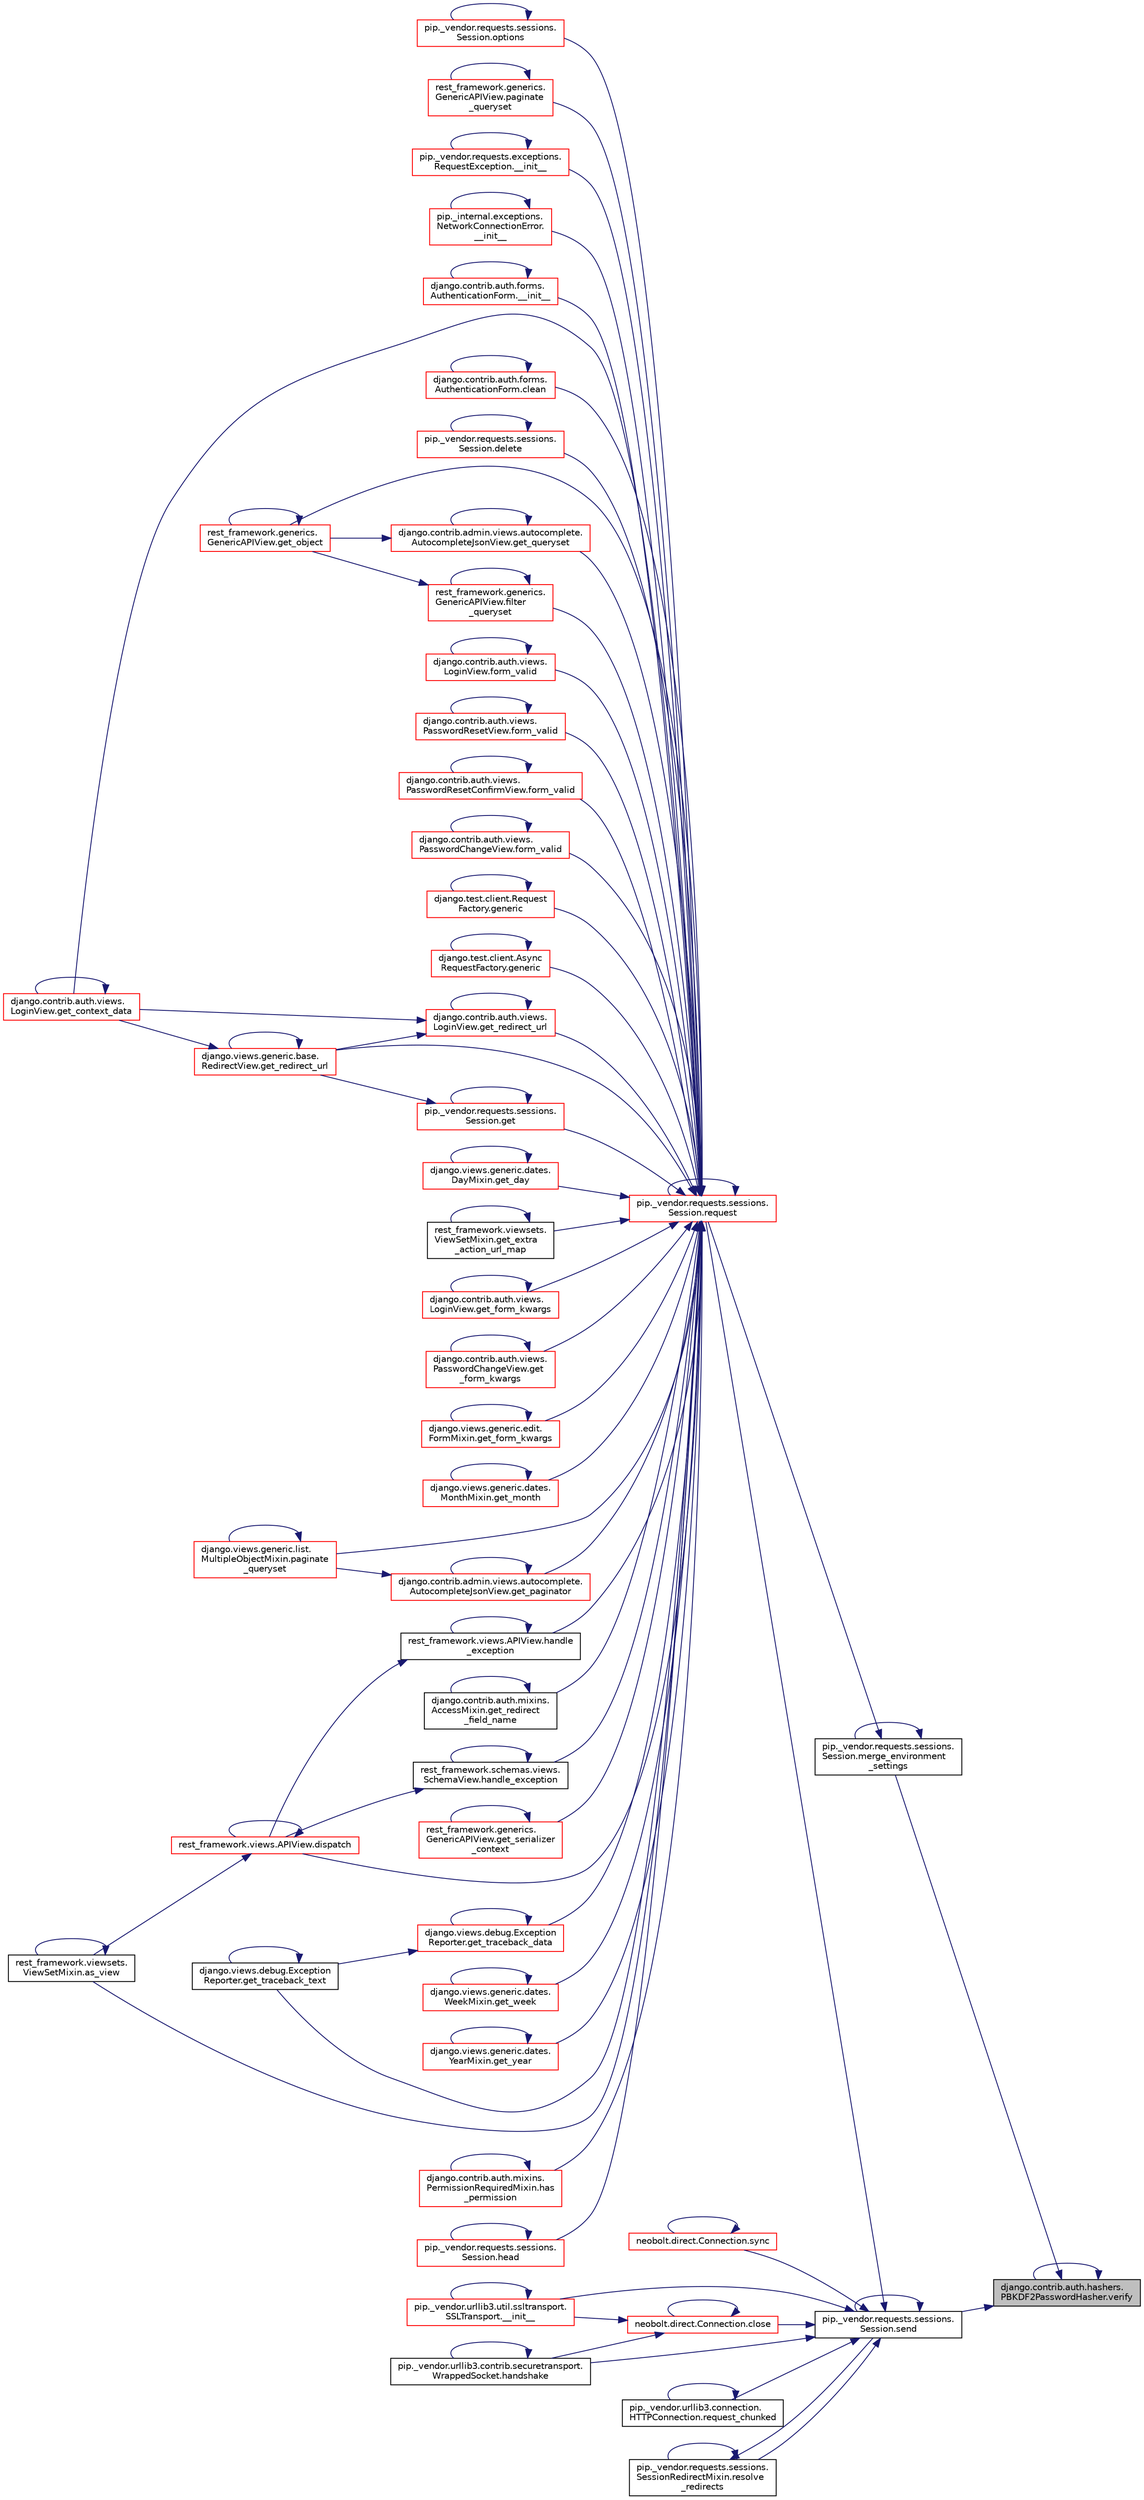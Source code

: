 digraph "django.contrib.auth.hashers.PBKDF2PasswordHasher.verify"
{
 // LATEX_PDF_SIZE
  edge [fontname="Helvetica",fontsize="10",labelfontname="Helvetica",labelfontsize="10"];
  node [fontname="Helvetica",fontsize="10",shape=record];
  rankdir="RL";
  Node1 [label="django.contrib.auth.hashers.\lPBKDF2PasswordHasher.verify",height=0.2,width=0.4,color="black", fillcolor="grey75", style="filled", fontcolor="black",tooltip=" "];
  Node1 -> Node2 [dir="back",color="midnightblue",fontsize="10",style="solid",fontname="Helvetica"];
  Node2 [label="pip._vendor.requests.sessions.\lSession.merge_environment\l_settings",height=0.2,width=0.4,color="black", fillcolor="white", style="filled",URL="$da/de9/classpip_1_1__vendor_1_1requests_1_1sessions_1_1_session.html#a281aa976ac215f2b76d4309e4091a7a4",tooltip=" "];
  Node2 -> Node2 [dir="back",color="midnightblue",fontsize="10",style="solid",fontname="Helvetica"];
  Node2 -> Node3 [dir="back",color="midnightblue",fontsize="10",style="solid",fontname="Helvetica"];
  Node3 [label="pip._vendor.requests.sessions.\lSession.request",height=0.2,width=0.4,color="red", fillcolor="white", style="filled",URL="$da/de9/classpip_1_1__vendor_1_1requests_1_1sessions_1_1_session.html#a718b60e99280c6ef1a346cb6dc0a90c8",tooltip=" "];
  Node3 -> Node4 [dir="back",color="midnightblue",fontsize="10",style="solid",fontname="Helvetica"];
  Node4 [label="pip._vendor.requests.exceptions.\lRequestException.__init__",height=0.2,width=0.4,color="red", fillcolor="white", style="filled",URL="$df/d94/classpip_1_1__vendor_1_1requests_1_1exceptions_1_1_request_exception.html#a8fc54b3d119b656141d4048103b646ee",tooltip=" "];
  Node4 -> Node4 [dir="back",color="midnightblue",fontsize="10",style="solid",fontname="Helvetica"];
  Node3 -> Node249 [dir="back",color="midnightblue",fontsize="10",style="solid",fontname="Helvetica"];
  Node249 [label="pip._internal.exceptions.\lNetworkConnectionError.\l__init__",height=0.2,width=0.4,color="red", fillcolor="white", style="filled",URL="$db/dd8/classpip_1_1__internal_1_1exceptions_1_1_network_connection_error.html#a2c74d67d3b756bc1a611bcd6180dd4e7",tooltip=" "];
  Node249 -> Node249 [dir="back",color="midnightblue",fontsize="10",style="solid",fontname="Helvetica"];
  Node3 -> Node250 [dir="back",color="midnightblue",fontsize="10",style="solid",fontname="Helvetica"];
  Node250 [label="django.contrib.auth.forms.\lAuthenticationForm.__init__",height=0.2,width=0.4,color="red", fillcolor="white", style="filled",URL="$d3/d34/classdjango_1_1contrib_1_1auth_1_1forms_1_1_authentication_form.html#a34702050cb604152ce2d6080dcb745b8",tooltip=" "];
  Node250 -> Node250 [dir="back",color="midnightblue",fontsize="10",style="solid",fontname="Helvetica"];
  Node3 -> Node251 [dir="back",color="midnightblue",fontsize="10",style="solid",fontname="Helvetica"];
  Node251 [label="rest_framework.viewsets.\lViewSetMixin.as_view",height=0.2,width=0.4,color="black", fillcolor="white", style="filled",URL="$d9/d8d/classrest__framework_1_1viewsets_1_1_view_set_mixin.html#ab57221a68375dfaf9b829641d1c712e4",tooltip=" "];
  Node251 -> Node251 [dir="back",color="midnightblue",fontsize="10",style="solid",fontname="Helvetica"];
  Node3 -> Node252 [dir="back",color="midnightblue",fontsize="10",style="solid",fontname="Helvetica"];
  Node252 [label="django.contrib.auth.forms.\lAuthenticationForm.clean",height=0.2,width=0.4,color="red", fillcolor="white", style="filled",URL="$d3/d34/classdjango_1_1contrib_1_1auth_1_1forms_1_1_authentication_form.html#a7582ce605c846d85757b967f54ebbb3b",tooltip=" "];
  Node252 -> Node252 [dir="back",color="midnightblue",fontsize="10",style="solid",fontname="Helvetica"];
  Node3 -> Node417 [dir="back",color="midnightblue",fontsize="10",style="solid",fontname="Helvetica"];
  Node417 [label="pip._vendor.requests.sessions.\lSession.delete",height=0.2,width=0.4,color="red", fillcolor="white", style="filled",URL="$da/de9/classpip_1_1__vendor_1_1requests_1_1sessions_1_1_session.html#a10a0d9552a108655ec064bd587678247",tooltip=" "];
  Node417 -> Node417 [dir="back",color="midnightblue",fontsize="10",style="solid",fontname="Helvetica"];
  Node3 -> Node418 [dir="back",color="midnightblue",fontsize="10",style="solid",fontname="Helvetica"];
  Node418 [label="rest_framework.views.APIView.dispatch",height=0.2,width=0.4,color="red", fillcolor="white", style="filled",URL="$d3/d7d/classrest__framework_1_1views_1_1_a_p_i_view.html#ac546f29e049369a62a3bd24a3f596c71",tooltip=" "];
  Node418 -> Node251 [dir="back",color="midnightblue",fontsize="10",style="solid",fontname="Helvetica"];
  Node418 -> Node418 [dir="back",color="midnightblue",fontsize="10",style="solid",fontname="Helvetica"];
  Node3 -> Node419 [dir="back",color="midnightblue",fontsize="10",style="solid",fontname="Helvetica"];
  Node419 [label="rest_framework.generics.\lGenericAPIView.filter\l_queryset",height=0.2,width=0.4,color="red", fillcolor="white", style="filled",URL="$d9/d8f/classrest__framework_1_1generics_1_1_generic_a_p_i_view.html#a8e83d5246dc3bc05d0228ffbd3fa9297",tooltip=" "];
  Node419 -> Node419 [dir="back",color="midnightblue",fontsize="10",style="solid",fontname="Helvetica"];
  Node419 -> Node423 [dir="back",color="midnightblue",fontsize="10",style="solid",fontname="Helvetica"];
  Node423 [label="rest_framework.generics.\lGenericAPIView.get_object",height=0.2,width=0.4,color="red", fillcolor="white", style="filled",URL="$d9/d8f/classrest__framework_1_1generics_1_1_generic_a_p_i_view.html#af19daba665c7e3f1329658f71f0dbc1c",tooltip=" "];
  Node423 -> Node423 [dir="back",color="midnightblue",fontsize="10",style="solid",fontname="Helvetica"];
  Node3 -> Node405 [dir="back",color="midnightblue",fontsize="10",style="solid",fontname="Helvetica"];
  Node405 [label="django.contrib.auth.views.\lLoginView.form_valid",height=0.2,width=0.4,color="red", fillcolor="white", style="filled",URL="$dd/d60/classdjango_1_1contrib_1_1auth_1_1views_1_1_login_view.html#a579dcaf480c70b0e02887a5a35a7eae0",tooltip=" "];
  Node405 -> Node405 [dir="back",color="midnightblue",fontsize="10",style="solid",fontname="Helvetica"];
  Node3 -> Node439 [dir="back",color="midnightblue",fontsize="10",style="solid",fontname="Helvetica"];
  Node439 [label="django.contrib.auth.views.\lPasswordResetView.form_valid",height=0.2,width=0.4,color="red", fillcolor="white", style="filled",URL="$d0/d2f/classdjango_1_1contrib_1_1auth_1_1views_1_1_password_reset_view.html#a0265c76f56022650ec841d6d3f2a20de",tooltip=" "];
  Node439 -> Node439 [dir="back",color="midnightblue",fontsize="10",style="solid",fontname="Helvetica"];
  Node3 -> Node440 [dir="back",color="midnightblue",fontsize="10",style="solid",fontname="Helvetica"];
  Node440 [label="django.contrib.auth.views.\lPasswordResetConfirmView.form_valid",height=0.2,width=0.4,color="red", fillcolor="white", style="filled",URL="$da/d2d/classdjango_1_1contrib_1_1auth_1_1views_1_1_password_reset_confirm_view.html#a4f998ba90f4c979f0af771504f9f1379",tooltip=" "];
  Node440 -> Node440 [dir="back",color="midnightblue",fontsize="10",style="solid",fontname="Helvetica"];
  Node3 -> Node441 [dir="back",color="midnightblue",fontsize="10",style="solid",fontname="Helvetica"];
  Node441 [label="django.contrib.auth.views.\lPasswordChangeView.form_valid",height=0.2,width=0.4,color="red", fillcolor="white", style="filled",URL="$d6/de8/classdjango_1_1contrib_1_1auth_1_1views_1_1_password_change_view.html#a809e1f6e2e22fd3199b7236bbb90e2da",tooltip=" "];
  Node441 -> Node441 [dir="back",color="midnightblue",fontsize="10",style="solid",fontname="Helvetica"];
  Node3 -> Node442 [dir="back",color="midnightblue",fontsize="10",style="solid",fontname="Helvetica"];
  Node442 [label="django.test.client.Request\lFactory.generic",height=0.2,width=0.4,color="red", fillcolor="white", style="filled",URL="$db/d7f/classdjango_1_1test_1_1client_1_1_request_factory.html#a3c9694a635970d08cea3d0797fe4a41f",tooltip=" "];
  Node442 -> Node442 [dir="back",color="midnightblue",fontsize="10",style="solid",fontname="Helvetica"];
  Node3 -> Node450 [dir="back",color="midnightblue",fontsize="10",style="solid",fontname="Helvetica"];
  Node450 [label="django.test.client.Async\lRequestFactory.generic",height=0.2,width=0.4,color="red", fillcolor="white", style="filled",URL="$d6/de5/classdjango_1_1test_1_1client_1_1_async_request_factory.html#ad24a6bfecd117237b4d6181f3d9fad6a",tooltip=" "];
  Node450 -> Node450 [dir="back",color="midnightblue",fontsize="10",style="solid",fontname="Helvetica"];
  Node3 -> Node451 [dir="back",color="midnightblue",fontsize="10",style="solid",fontname="Helvetica"];
  Node451 [label="pip._vendor.requests.sessions.\lSession.get",height=0.2,width=0.4,color="red", fillcolor="white", style="filled",URL="$da/de9/classpip_1_1__vendor_1_1requests_1_1sessions_1_1_session.html#a637a2a933183e90943aabeab91d0e475",tooltip=" "];
  Node451 -> Node451 [dir="back",color="midnightblue",fontsize="10",style="solid",fontname="Helvetica"];
  Node451 -> Node359 [dir="back",color="midnightblue",fontsize="10",style="solid",fontname="Helvetica"];
  Node359 [label="django.views.generic.base.\lRedirectView.get_redirect_url",height=0.2,width=0.4,color="red", fillcolor="white", style="filled",URL="$dd/dec/classdjango_1_1views_1_1generic_1_1base_1_1_redirect_view.html#a85ffe8d60d5ef6e330995fdaf6330929",tooltip=" "];
  Node359 -> Node360 [dir="back",color="midnightblue",fontsize="10",style="solid",fontname="Helvetica"];
  Node360 [label="django.contrib.auth.views.\lLoginView.get_context_data",height=0.2,width=0.4,color="red", fillcolor="white", style="filled",URL="$dd/d60/classdjango_1_1contrib_1_1auth_1_1views_1_1_login_view.html#acff2e1c7aa1e0c6dc66cb3e8e26a5ea1",tooltip=" "];
  Node360 -> Node360 [dir="back",color="midnightblue",fontsize="10",style="solid",fontname="Helvetica"];
  Node359 -> Node359 [dir="back",color="midnightblue",fontsize="10",style="solid",fontname="Helvetica"];
  Node3 -> Node360 [dir="back",color="midnightblue",fontsize="10",style="solid",fontname="Helvetica"];
  Node3 -> Node452 [dir="back",color="midnightblue",fontsize="10",style="solid",fontname="Helvetica"];
  Node452 [label="django.views.generic.dates.\lDayMixin.get_day",height=0.2,width=0.4,color="red", fillcolor="white", style="filled",URL="$db/d20/classdjango_1_1views_1_1generic_1_1dates_1_1_day_mixin.html#a64010d8b7ba7da12f3a6bafd4abb7d81",tooltip=" "];
  Node452 -> Node452 [dir="back",color="midnightblue",fontsize="10",style="solid",fontname="Helvetica"];
  Node3 -> Node455 [dir="back",color="midnightblue",fontsize="10",style="solid",fontname="Helvetica"];
  Node455 [label="rest_framework.viewsets.\lViewSetMixin.get_extra\l_action_url_map",height=0.2,width=0.4,color="black", fillcolor="white", style="filled",URL="$d9/d8d/classrest__framework_1_1viewsets_1_1_view_set_mixin.html#a9dfc0206c4fd25250dcde1dd0d8739f0",tooltip=" "];
  Node455 -> Node455 [dir="back",color="midnightblue",fontsize="10",style="solid",fontname="Helvetica"];
  Node3 -> Node456 [dir="back",color="midnightblue",fontsize="10",style="solid",fontname="Helvetica"];
  Node456 [label="django.contrib.auth.views.\lLoginView.get_form_kwargs",height=0.2,width=0.4,color="red", fillcolor="white", style="filled",URL="$dd/d60/classdjango_1_1contrib_1_1auth_1_1views_1_1_login_view.html#acfe4d8339fbf103b4d0a3ab00ca515cb",tooltip=" "];
  Node456 -> Node456 [dir="back",color="midnightblue",fontsize="10",style="solid",fontname="Helvetica"];
  Node3 -> Node464 [dir="back",color="midnightblue",fontsize="10",style="solid",fontname="Helvetica"];
  Node464 [label="django.contrib.auth.views.\lPasswordChangeView.get\l_form_kwargs",height=0.2,width=0.4,color="red", fillcolor="white", style="filled",URL="$d6/de8/classdjango_1_1contrib_1_1auth_1_1views_1_1_password_change_view.html#a819ee3cbfcf3ce40a8a1aa66bef97850",tooltip=" "];
  Node464 -> Node464 [dir="back",color="midnightblue",fontsize="10",style="solid",fontname="Helvetica"];
  Node3 -> Node465 [dir="back",color="midnightblue",fontsize="10",style="solid",fontname="Helvetica"];
  Node465 [label="django.views.generic.edit.\lFormMixin.get_form_kwargs",height=0.2,width=0.4,color="red", fillcolor="white", style="filled",URL="$df/d6a/classdjango_1_1views_1_1generic_1_1edit_1_1_form_mixin.html#a39553a35fb3f5f55c90d9f6355a57b78",tooltip=" "];
  Node465 -> Node465 [dir="back",color="midnightblue",fontsize="10",style="solid",fontname="Helvetica"];
  Node3 -> Node466 [dir="back",color="midnightblue",fontsize="10",style="solid",fontname="Helvetica"];
  Node466 [label="django.views.generic.dates.\lMonthMixin.get_month",height=0.2,width=0.4,color="red", fillcolor="white", style="filled",URL="$de/d58/classdjango_1_1views_1_1generic_1_1dates_1_1_month_mixin.html#a1279c3c7a535b838a7693db7689a170d",tooltip=" "];
  Node466 -> Node466 [dir="back",color="midnightblue",fontsize="10",style="solid",fontname="Helvetica"];
  Node3 -> Node423 [dir="back",color="midnightblue",fontsize="10",style="solid",fontname="Helvetica"];
  Node3 -> Node468 [dir="back",color="midnightblue",fontsize="10",style="solid",fontname="Helvetica"];
  Node468 [label="django.contrib.admin.views.autocomplete.\lAutocompleteJsonView.get_paginator",height=0.2,width=0.4,color="red", fillcolor="white", style="filled",URL="$d5/d24/classdjango_1_1contrib_1_1admin_1_1views_1_1autocomplete_1_1_autocomplete_json_view.html#a04246dcdf4d4214e4f07e65279dbae92",tooltip=" "];
  Node468 -> Node468 [dir="back",color="midnightblue",fontsize="10",style="solid",fontname="Helvetica"];
  Node468 -> Node473 [dir="back",color="midnightblue",fontsize="10",style="solid",fontname="Helvetica"];
  Node473 [label="django.views.generic.list.\lMultipleObjectMixin.paginate\l_queryset",height=0.2,width=0.4,color="red", fillcolor="white", style="filled",URL="$dc/db8/classdjango_1_1views_1_1generic_1_1list_1_1_multiple_object_mixin.html#a6ca11538ebb59be5138ef084d6c5ab58",tooltip=" "];
  Node473 -> Node473 [dir="back",color="midnightblue",fontsize="10",style="solid",fontname="Helvetica"];
  Node3 -> Node475 [dir="back",color="midnightblue",fontsize="10",style="solid",fontname="Helvetica"];
  Node475 [label="django.contrib.admin.views.autocomplete.\lAutocompleteJsonView.get_queryset",height=0.2,width=0.4,color="red", fillcolor="white", style="filled",URL="$d5/d24/classdjango_1_1contrib_1_1admin_1_1views_1_1autocomplete_1_1_autocomplete_json_view.html#aeba422d947101bce361f0fd32ff7d4d4",tooltip=" "];
  Node475 -> Node423 [dir="back",color="midnightblue",fontsize="10",style="solid",fontname="Helvetica"];
  Node475 -> Node475 [dir="back",color="midnightblue",fontsize="10",style="solid",fontname="Helvetica"];
  Node3 -> Node506 [dir="back",color="midnightblue",fontsize="10",style="solid",fontname="Helvetica"];
  Node506 [label="django.contrib.auth.mixins.\lAccessMixin.get_redirect\l_field_name",height=0.2,width=0.4,color="black", fillcolor="white", style="filled",URL="$da/d6c/classdjango_1_1contrib_1_1auth_1_1mixins_1_1_access_mixin.html#abf988b609f1e927ea5b7ef262466b6ca",tooltip=" "];
  Node506 -> Node506 [dir="back",color="midnightblue",fontsize="10",style="solid",fontname="Helvetica"];
  Node3 -> Node507 [dir="back",color="midnightblue",fontsize="10",style="solid",fontname="Helvetica"];
  Node507 [label="django.contrib.auth.views.\lLoginView.get_redirect_url",height=0.2,width=0.4,color="red", fillcolor="white", style="filled",URL="$dd/d60/classdjango_1_1contrib_1_1auth_1_1views_1_1_login_view.html#a8b4c3af080df3c4b69b0d8f422557c27",tooltip=" "];
  Node507 -> Node360 [dir="back",color="midnightblue",fontsize="10",style="solid",fontname="Helvetica"];
  Node507 -> Node507 [dir="back",color="midnightblue",fontsize="10",style="solid",fontname="Helvetica"];
  Node507 -> Node359 [dir="back",color="midnightblue",fontsize="10",style="solid",fontname="Helvetica"];
  Node3 -> Node359 [dir="back",color="midnightblue",fontsize="10",style="solid",fontname="Helvetica"];
  Node3 -> Node508 [dir="back",color="midnightblue",fontsize="10",style="solid",fontname="Helvetica"];
  Node508 [label="rest_framework.generics.\lGenericAPIView.get_serializer\l_context",height=0.2,width=0.4,color="red", fillcolor="white", style="filled",URL="$d9/d8f/classrest__framework_1_1generics_1_1_generic_a_p_i_view.html#a3159afb09b75adc57becfe8911f565b3",tooltip=" "];
  Node508 -> Node508 [dir="back",color="midnightblue",fontsize="10",style="solid",fontname="Helvetica"];
  Node3 -> Node513 [dir="back",color="midnightblue",fontsize="10",style="solid",fontname="Helvetica"];
  Node513 [label="django.views.debug.Exception\lReporter.get_traceback_data",height=0.2,width=0.4,color="red", fillcolor="white", style="filled",URL="$d9/d6c/classdjango_1_1views_1_1debug_1_1_exception_reporter.html#a356db4aa38afe036f5f4ec4a48851f35",tooltip=" "];
  Node513 -> Node513 [dir="back",color="midnightblue",fontsize="10",style="solid",fontname="Helvetica"];
  Node513 -> Node515 [dir="back",color="midnightblue",fontsize="10",style="solid",fontname="Helvetica"];
  Node515 [label="django.views.debug.Exception\lReporter.get_traceback_text",height=0.2,width=0.4,color="black", fillcolor="white", style="filled",URL="$d9/d6c/classdjango_1_1views_1_1debug_1_1_exception_reporter.html#a4e73474bb71b41a0f90d53345930d4d1",tooltip=" "];
  Node515 -> Node515 [dir="back",color="midnightblue",fontsize="10",style="solid",fontname="Helvetica"];
  Node3 -> Node515 [dir="back",color="midnightblue",fontsize="10",style="solid",fontname="Helvetica"];
  Node3 -> Node516 [dir="back",color="midnightblue",fontsize="10",style="solid",fontname="Helvetica"];
  Node516 [label="django.views.generic.dates.\lWeekMixin.get_week",height=0.2,width=0.4,color="red", fillcolor="white", style="filled",URL="$d8/dcc/classdjango_1_1views_1_1generic_1_1dates_1_1_week_mixin.html#a946b65402473a097bafe64645092488a",tooltip=" "];
  Node516 -> Node516 [dir="back",color="midnightblue",fontsize="10",style="solid",fontname="Helvetica"];
  Node3 -> Node517 [dir="back",color="midnightblue",fontsize="10",style="solid",fontname="Helvetica"];
  Node517 [label="django.views.generic.dates.\lYearMixin.get_year",height=0.2,width=0.4,color="red", fillcolor="white", style="filled",URL="$d6/ddf/classdjango_1_1views_1_1generic_1_1dates_1_1_year_mixin.html#afb629cc343db7be8dc8a55660fd016d7",tooltip=" "];
  Node517 -> Node517 [dir="back",color="midnightblue",fontsize="10",style="solid",fontname="Helvetica"];
  Node3 -> Node518 [dir="back",color="midnightblue",fontsize="10",style="solid",fontname="Helvetica"];
  Node518 [label="rest_framework.schemas.views.\lSchemaView.handle_exception",height=0.2,width=0.4,color="black", fillcolor="white", style="filled",URL="$dc/dfe/classrest__framework_1_1schemas_1_1views_1_1_schema_view.html#a3ced7725e5a5b09ac1ce2a72acf0546e",tooltip=" "];
  Node518 -> Node418 [dir="back",color="midnightblue",fontsize="10",style="solid",fontname="Helvetica"];
  Node518 -> Node518 [dir="back",color="midnightblue",fontsize="10",style="solid",fontname="Helvetica"];
  Node3 -> Node519 [dir="back",color="midnightblue",fontsize="10",style="solid",fontname="Helvetica"];
  Node519 [label="rest_framework.views.APIView.handle\l_exception",height=0.2,width=0.4,color="black", fillcolor="white", style="filled",URL="$d3/d7d/classrest__framework_1_1views_1_1_a_p_i_view.html#a63b28425a46dd8d31130138f9c9026fd",tooltip=" "];
  Node519 -> Node418 [dir="back",color="midnightblue",fontsize="10",style="solid",fontname="Helvetica"];
  Node519 -> Node519 [dir="back",color="midnightblue",fontsize="10",style="solid",fontname="Helvetica"];
  Node3 -> Node520 [dir="back",color="midnightblue",fontsize="10",style="solid",fontname="Helvetica"];
  Node520 [label="django.contrib.auth.mixins.\lPermissionRequiredMixin.has\l_permission",height=0.2,width=0.4,color="red", fillcolor="white", style="filled",URL="$d7/dfe/classdjango_1_1contrib_1_1auth_1_1mixins_1_1_permission_required_mixin.html#a2809e8d2b78dee31ff0953c9e8852f26",tooltip=" "];
  Node520 -> Node520 [dir="back",color="midnightblue",fontsize="10",style="solid",fontname="Helvetica"];
  Node3 -> Node665 [dir="back",color="midnightblue",fontsize="10",style="solid",fontname="Helvetica"];
  Node665 [label="pip._vendor.requests.sessions.\lSession.head",height=0.2,width=0.4,color="red", fillcolor="white", style="filled",URL="$da/de9/classpip_1_1__vendor_1_1requests_1_1sessions_1_1_session.html#a0b4eedeb465ba385aa984ac58617dd79",tooltip=" "];
  Node665 -> Node665 [dir="back",color="midnightblue",fontsize="10",style="solid",fontname="Helvetica"];
  Node3 -> Node666 [dir="back",color="midnightblue",fontsize="10",style="solid",fontname="Helvetica"];
  Node666 [label="pip._vendor.requests.sessions.\lSession.options",height=0.2,width=0.4,color="red", fillcolor="white", style="filled",URL="$da/de9/classpip_1_1__vendor_1_1requests_1_1sessions_1_1_session.html#a782817284df10ee3d0c9a656670017b6",tooltip=" "];
  Node666 -> Node666 [dir="back",color="midnightblue",fontsize="10",style="solid",fontname="Helvetica"];
  Node3 -> Node667 [dir="back",color="midnightblue",fontsize="10",style="solid",fontname="Helvetica"];
  Node667 [label="rest_framework.generics.\lGenericAPIView.paginate\l_queryset",height=0.2,width=0.4,color="red", fillcolor="white", style="filled",URL="$d9/d8f/classrest__framework_1_1generics_1_1_generic_a_p_i_view.html#adc9f4514db2e6c4dcbc8294cb413098c",tooltip=" "];
  Node667 -> Node667 [dir="back",color="midnightblue",fontsize="10",style="solid",fontname="Helvetica"];
  Node3 -> Node473 [dir="back",color="midnightblue",fontsize="10",style="solid",fontname="Helvetica"];
  Node3 -> Node3 [dir="back",color="midnightblue",fontsize="10",style="solid",fontname="Helvetica"];
  Node1 -> Node130 [dir="back",color="midnightblue",fontsize="10",style="solid",fontname="Helvetica"];
  Node130 [label="pip._vendor.requests.sessions.\lSession.send",height=0.2,width=0.4,color="black", fillcolor="white", style="filled",URL="$da/de9/classpip_1_1__vendor_1_1requests_1_1sessions_1_1_session.html#ae8fcb76dca3180b80dfd66c07587aeb2",tooltip=" "];
  Node130 -> Node101 [dir="back",color="midnightblue",fontsize="10",style="solid",fontname="Helvetica"];
  Node101 [label="pip._vendor.urllib3.util.ssltransport.\lSSLTransport.__init__",height=0.2,width=0.4,color="red", fillcolor="white", style="filled",URL="$d5/d5b/classpip_1_1__vendor_1_1urllib3_1_1util_1_1ssltransport_1_1_s_s_l_transport.html#a732f5816c7be7853f2549ffabbfdc1df",tooltip=" "];
  Node101 -> Node101 [dir="back",color="midnightblue",fontsize="10",style="solid",fontname="Helvetica"];
  Node130 -> Node131 [dir="back",color="midnightblue",fontsize="10",style="solid",fontname="Helvetica"];
  Node131 [label="neobolt.direct.Connection.close",height=0.2,width=0.4,color="red", fillcolor="white", style="filled",URL="$d8/db4/classneobolt_1_1direct_1_1_connection.html#af0b5cc8672b0f72f3b3e681ff0608519",tooltip=" "];
  Node131 -> Node101 [dir="back",color="midnightblue",fontsize="10",style="solid",fontname="Helvetica"];
  Node131 -> Node131 [dir="back",color="midnightblue",fontsize="10",style="solid",fontname="Helvetica"];
  Node131 -> Node111 [dir="back",color="midnightblue",fontsize="10",style="solid",fontname="Helvetica"];
  Node111 [label="pip._vendor.urllib3.contrib.securetransport.\lWrappedSocket.handshake",height=0.2,width=0.4,color="black", fillcolor="white", style="filled",URL="$da/dfd/classpip_1_1__vendor_1_1urllib3_1_1contrib_1_1securetransport_1_1_wrapped_socket.html#a4dff747225797a2242238d7e073fa79b",tooltip=" "];
  Node111 -> Node111 [dir="back",color="midnightblue",fontsize="10",style="solid",fontname="Helvetica"];
  Node130 -> Node111 [dir="back",color="midnightblue",fontsize="10",style="solid",fontname="Helvetica"];
  Node130 -> Node3 [dir="back",color="midnightblue",fontsize="10",style="solid",fontname="Helvetica"];
  Node130 -> Node136 [dir="back",color="midnightblue",fontsize="10",style="solid",fontname="Helvetica"];
  Node136 [label="pip._vendor.urllib3.connection.\lHTTPConnection.request_chunked",height=0.2,width=0.4,color="black", fillcolor="white", style="filled",URL="$d2/d75/classpip_1_1__vendor_1_1urllib3_1_1connection_1_1_h_t_t_p_connection.html#ad0ce9861382a0268d64ee1d58d3d83c4",tooltip=" "];
  Node136 -> Node136 [dir="back",color="midnightblue",fontsize="10",style="solid",fontname="Helvetica"];
  Node130 -> Node137 [dir="back",color="midnightblue",fontsize="10",style="solid",fontname="Helvetica"];
  Node137 [label="pip._vendor.requests.sessions.\lSessionRedirectMixin.resolve\l_redirects",height=0.2,width=0.4,color="black", fillcolor="white", style="filled",URL="$d3/def/classpip_1_1__vendor_1_1requests_1_1sessions_1_1_session_redirect_mixin.html#af9bcf31587685a33dbbb517f8e1b71b3",tooltip=" "];
  Node137 -> Node137 [dir="back",color="midnightblue",fontsize="10",style="solid",fontname="Helvetica"];
  Node137 -> Node130 [dir="back",color="midnightblue",fontsize="10",style="solid",fontname="Helvetica"];
  Node130 -> Node130 [dir="back",color="midnightblue",fontsize="10",style="solid",fontname="Helvetica"];
  Node130 -> Node78 [dir="back",color="midnightblue",fontsize="10",style="solid",fontname="Helvetica"];
  Node78 [label="neobolt.direct.Connection.sync",height=0.2,width=0.4,color="red", fillcolor="white", style="filled",URL="$d8/db4/classneobolt_1_1direct_1_1_connection.html#a2c3815aafec1d0287cebe3db1f3dd2dd",tooltip=" "];
  Node78 -> Node78 [dir="back",color="midnightblue",fontsize="10",style="solid",fontname="Helvetica"];
  Node1 -> Node1 [dir="back",color="midnightblue",fontsize="10",style="solid",fontname="Helvetica"];
}
